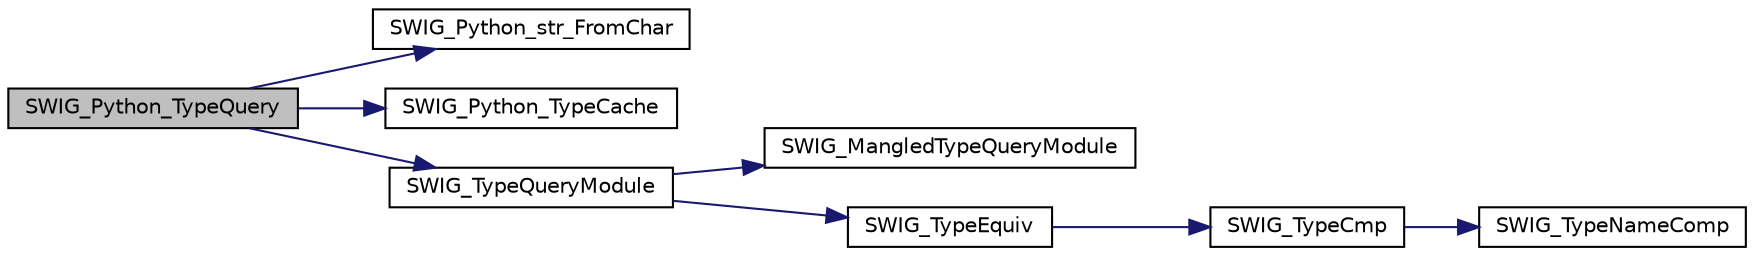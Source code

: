 digraph "SWIG_Python_TypeQuery"
{
 // LATEX_PDF_SIZE
  edge [fontname="Helvetica",fontsize="10",labelfontname="Helvetica",labelfontsize="10"];
  node [fontname="Helvetica",fontsize="10",shape=record];
  rankdir="LR";
  Node1 [label="SWIG_Python_TypeQuery",height=0.2,width=0.4,color="black", fillcolor="grey75", style="filled", fontcolor="black",tooltip=" "];
  Node1 -> Node2 [color="midnightblue",fontsize="10",style="solid",fontname="Helvetica"];
  Node2 [label="SWIG_Python_str_FromChar",height=0.2,width=0.4,color="black", fillcolor="white", style="filled",URL="$de/d48/swig__runtime_8h.html#ada53ff51e4581c1caf6bf62482216fb4",tooltip=" "];
  Node1 -> Node3 [color="midnightblue",fontsize="10",style="solid",fontname="Helvetica"];
  Node3 [label="SWIG_Python_TypeCache",height=0.2,width=0.4,color="black", fillcolor="white", style="filled",URL="$de/d48/swig__runtime_8h.html#a51a8e1c70787f88d12ba59d7c62e0ef5",tooltip=" "];
  Node1 -> Node4 [color="midnightblue",fontsize="10",style="solid",fontname="Helvetica"];
  Node4 [label="SWIG_TypeQueryModule",height=0.2,width=0.4,color="black", fillcolor="white", style="filled",URL="$de/d48/swig__runtime_8h.html#a4b7f2bcada11306d1a591792b715e870",tooltip=" "];
  Node4 -> Node5 [color="midnightblue",fontsize="10",style="solid",fontname="Helvetica"];
  Node5 [label="SWIG_MangledTypeQueryModule",height=0.2,width=0.4,color="black", fillcolor="white", style="filled",URL="$de/d48/swig__runtime_8h.html#a93c4c0e7df4ace78aab2f2efd289de52",tooltip=" "];
  Node4 -> Node6 [color="midnightblue",fontsize="10",style="solid",fontname="Helvetica"];
  Node6 [label="SWIG_TypeEquiv",height=0.2,width=0.4,color="black", fillcolor="white", style="filled",URL="$de/d48/swig__runtime_8h.html#a23ecf039d651082ffc7582c4f50af780",tooltip=" "];
  Node6 -> Node7 [color="midnightblue",fontsize="10",style="solid",fontname="Helvetica"];
  Node7 [label="SWIG_TypeCmp",height=0.2,width=0.4,color="black", fillcolor="white", style="filled",URL="$de/d48/swig__runtime_8h.html#a73131c439c907ed987c34da85b95a597",tooltip=" "];
  Node7 -> Node8 [color="midnightblue",fontsize="10",style="solid",fontname="Helvetica"];
  Node8 [label="SWIG_TypeNameComp",height=0.2,width=0.4,color="black", fillcolor="white", style="filled",URL="$de/d48/swig__runtime_8h.html#a2f69ad4207037cb391a2b2d5915fcba2",tooltip=" "];
}
